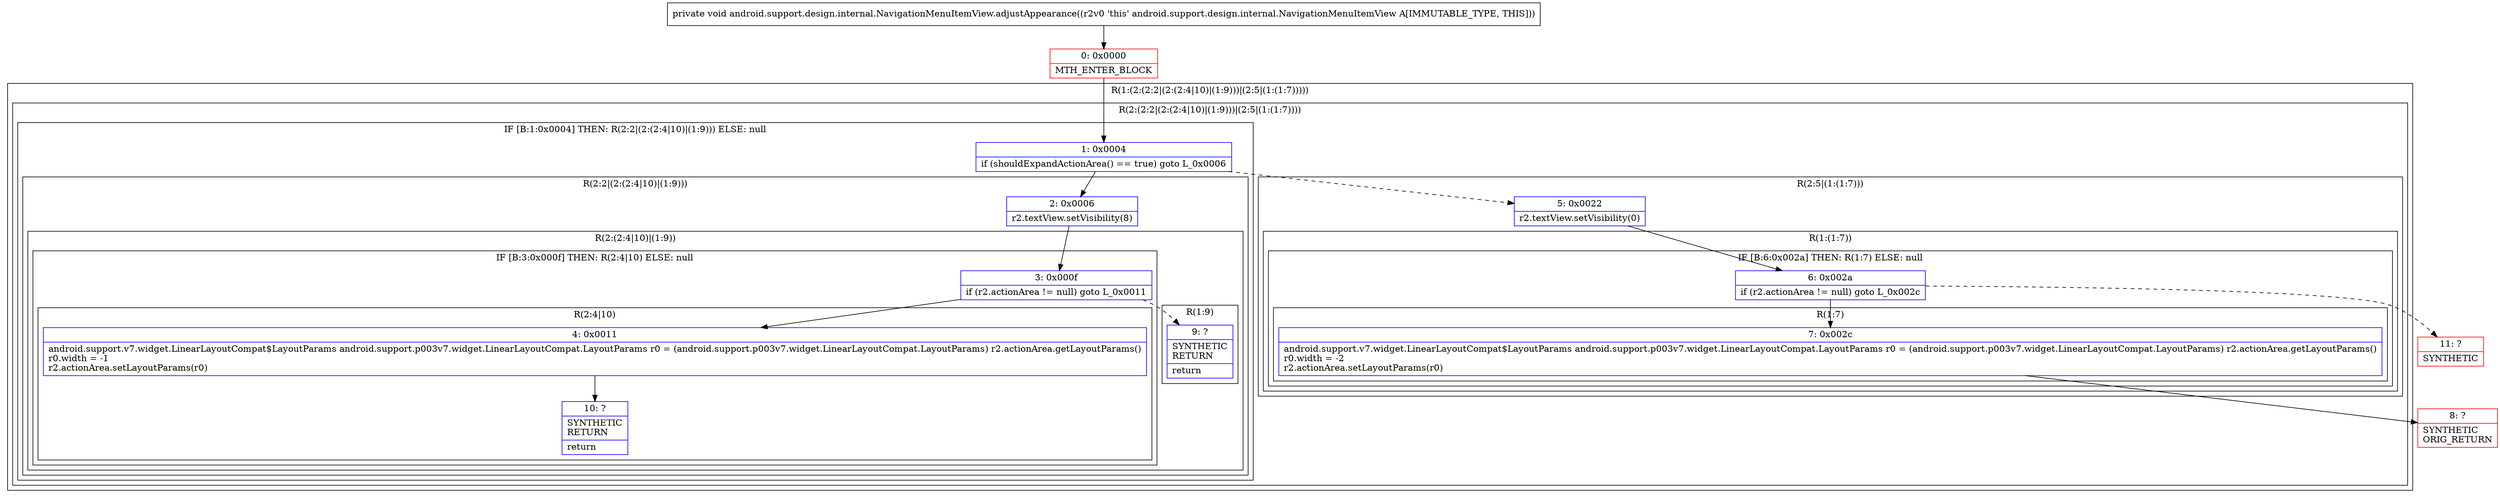 digraph "CFG forandroid.support.design.internal.NavigationMenuItemView.adjustAppearance()V" {
subgraph cluster_Region_531654395 {
label = "R(1:(2:(2:2|(2:(2:4|10)|(1:9)))|(2:5|(1:(1:7)))))";
node [shape=record,color=blue];
subgraph cluster_Region_1848058017 {
label = "R(2:(2:2|(2:(2:4|10)|(1:9)))|(2:5|(1:(1:7))))";
node [shape=record,color=blue];
subgraph cluster_IfRegion_1006818911 {
label = "IF [B:1:0x0004] THEN: R(2:2|(2:(2:4|10)|(1:9))) ELSE: null";
node [shape=record,color=blue];
Node_1 [shape=record,label="{1\:\ 0x0004|if (shouldExpandActionArea() == true) goto L_0x0006\l}"];
subgraph cluster_Region_1222127917 {
label = "R(2:2|(2:(2:4|10)|(1:9)))";
node [shape=record,color=blue];
Node_2 [shape=record,label="{2\:\ 0x0006|r2.textView.setVisibility(8)\l}"];
subgraph cluster_Region_1422066035 {
label = "R(2:(2:4|10)|(1:9))";
node [shape=record,color=blue];
subgraph cluster_IfRegion_53875042 {
label = "IF [B:3:0x000f] THEN: R(2:4|10) ELSE: null";
node [shape=record,color=blue];
Node_3 [shape=record,label="{3\:\ 0x000f|if (r2.actionArea != null) goto L_0x0011\l}"];
subgraph cluster_Region_325310900 {
label = "R(2:4|10)";
node [shape=record,color=blue];
Node_4 [shape=record,label="{4\:\ 0x0011|android.support.v7.widget.LinearLayoutCompat$LayoutParams android.support.p003v7.widget.LinearLayoutCompat.LayoutParams r0 = (android.support.p003v7.widget.LinearLayoutCompat.LayoutParams) r2.actionArea.getLayoutParams()\lr0.width = \-1\lr2.actionArea.setLayoutParams(r0)\l}"];
Node_10 [shape=record,label="{10\:\ ?|SYNTHETIC\lRETURN\l|return\l}"];
}
}
subgraph cluster_Region_690786165 {
label = "R(1:9)";
node [shape=record,color=blue];
Node_9 [shape=record,label="{9\:\ ?|SYNTHETIC\lRETURN\l|return\l}"];
}
}
}
}
subgraph cluster_Region_552899108 {
label = "R(2:5|(1:(1:7)))";
node [shape=record,color=blue];
Node_5 [shape=record,label="{5\:\ 0x0022|r2.textView.setVisibility(0)\l}"];
subgraph cluster_Region_1827719120 {
label = "R(1:(1:7))";
node [shape=record,color=blue];
subgraph cluster_IfRegion_1610507821 {
label = "IF [B:6:0x002a] THEN: R(1:7) ELSE: null";
node [shape=record,color=blue];
Node_6 [shape=record,label="{6\:\ 0x002a|if (r2.actionArea != null) goto L_0x002c\l}"];
subgraph cluster_Region_1178455782 {
label = "R(1:7)";
node [shape=record,color=blue];
Node_7 [shape=record,label="{7\:\ 0x002c|android.support.v7.widget.LinearLayoutCompat$LayoutParams android.support.p003v7.widget.LinearLayoutCompat.LayoutParams r0 = (android.support.p003v7.widget.LinearLayoutCompat.LayoutParams) r2.actionArea.getLayoutParams()\lr0.width = \-2\lr2.actionArea.setLayoutParams(r0)\l}"];
}
}
}
}
}
}
Node_0 [shape=record,color=red,label="{0\:\ 0x0000|MTH_ENTER_BLOCK\l}"];
Node_8 [shape=record,color=red,label="{8\:\ ?|SYNTHETIC\lORIG_RETURN\l}"];
Node_11 [shape=record,color=red,label="{11\:\ ?|SYNTHETIC\l}"];
MethodNode[shape=record,label="{private void android.support.design.internal.NavigationMenuItemView.adjustAppearance((r2v0 'this' android.support.design.internal.NavigationMenuItemView A[IMMUTABLE_TYPE, THIS])) }"];
MethodNode -> Node_0;
Node_1 -> Node_2;
Node_1 -> Node_5[style=dashed];
Node_2 -> Node_3;
Node_3 -> Node_4;
Node_3 -> Node_9[style=dashed];
Node_4 -> Node_10;
Node_5 -> Node_6;
Node_6 -> Node_7;
Node_6 -> Node_11[style=dashed];
Node_7 -> Node_8;
Node_0 -> Node_1;
}

